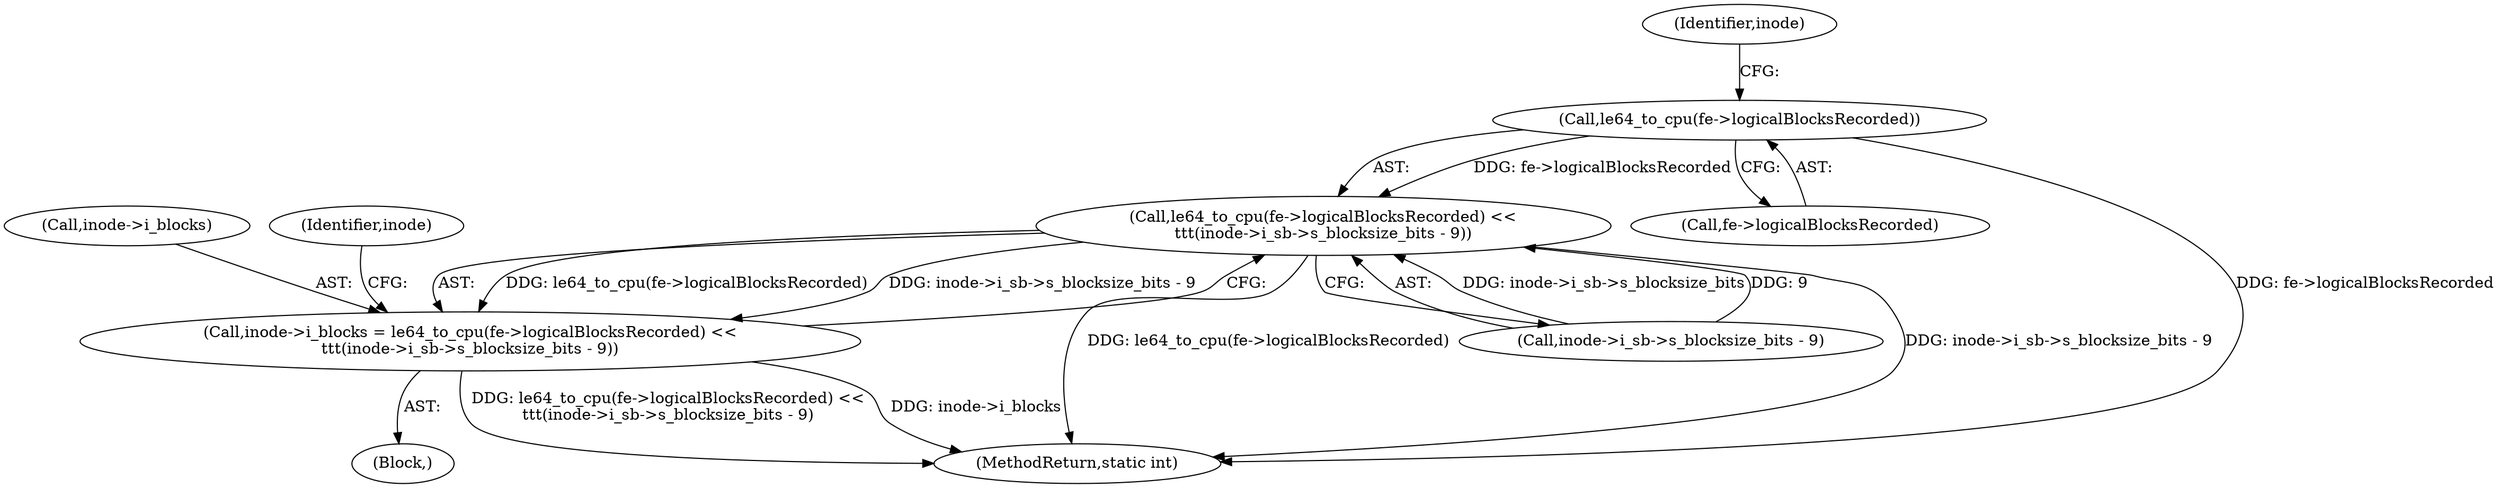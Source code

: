 digraph "0_linux_23b133bdc452aa441fcb9b82cbf6dd05cfd342d0@pointer" {
"1000759" [label="(Call,le64_to_cpu(fe->logicalBlocksRecorded))"];
"1000758" [label="(Call,le64_to_cpu(fe->logicalBlocksRecorded) <<\n\t\t\t(inode->i_sb->s_blocksize_bits - 9))"];
"1000754" [label="(Call,inode->i_blocks = le64_to_cpu(fe->logicalBlocksRecorded) <<\n\t\t\t(inode->i_sb->s_blocksize_bits - 9))"];
"1000755" [label="(Call,inode->i_blocks)"];
"1000760" [label="(Call,fe->logicalBlocksRecorded)"];
"1000775" [label="(Identifier,inode)"];
"1000758" [label="(Call,le64_to_cpu(fe->logicalBlocksRecorded) <<\n\t\t\t(inode->i_sb->s_blocksize_bits - 9))"];
"1000766" [label="(Identifier,inode)"];
"1000753" [label="(Block,)"];
"1000763" [label="(Call,inode->i_sb->s_blocksize_bits - 9)"];
"1000754" [label="(Call,inode->i_blocks = le64_to_cpu(fe->logicalBlocksRecorded) <<\n\t\t\t(inode->i_sb->s_blocksize_bits - 9))"];
"1001231" [label="(MethodReturn,static int)"];
"1000759" [label="(Call,le64_to_cpu(fe->logicalBlocksRecorded))"];
"1000759" -> "1000758"  [label="AST: "];
"1000759" -> "1000760"  [label="CFG: "];
"1000760" -> "1000759"  [label="AST: "];
"1000766" -> "1000759"  [label="CFG: "];
"1000759" -> "1001231"  [label="DDG: fe->logicalBlocksRecorded"];
"1000759" -> "1000758"  [label="DDG: fe->logicalBlocksRecorded"];
"1000758" -> "1000754"  [label="AST: "];
"1000758" -> "1000763"  [label="CFG: "];
"1000763" -> "1000758"  [label="AST: "];
"1000754" -> "1000758"  [label="CFG: "];
"1000758" -> "1001231"  [label="DDG: le64_to_cpu(fe->logicalBlocksRecorded)"];
"1000758" -> "1001231"  [label="DDG: inode->i_sb->s_blocksize_bits - 9"];
"1000758" -> "1000754"  [label="DDG: le64_to_cpu(fe->logicalBlocksRecorded)"];
"1000758" -> "1000754"  [label="DDG: inode->i_sb->s_blocksize_bits - 9"];
"1000763" -> "1000758"  [label="DDG: inode->i_sb->s_blocksize_bits"];
"1000763" -> "1000758"  [label="DDG: 9"];
"1000754" -> "1000753"  [label="AST: "];
"1000755" -> "1000754"  [label="AST: "];
"1000775" -> "1000754"  [label="CFG: "];
"1000754" -> "1001231"  [label="DDG: le64_to_cpu(fe->logicalBlocksRecorded) <<\n\t\t\t(inode->i_sb->s_blocksize_bits - 9)"];
"1000754" -> "1001231"  [label="DDG: inode->i_blocks"];
}
